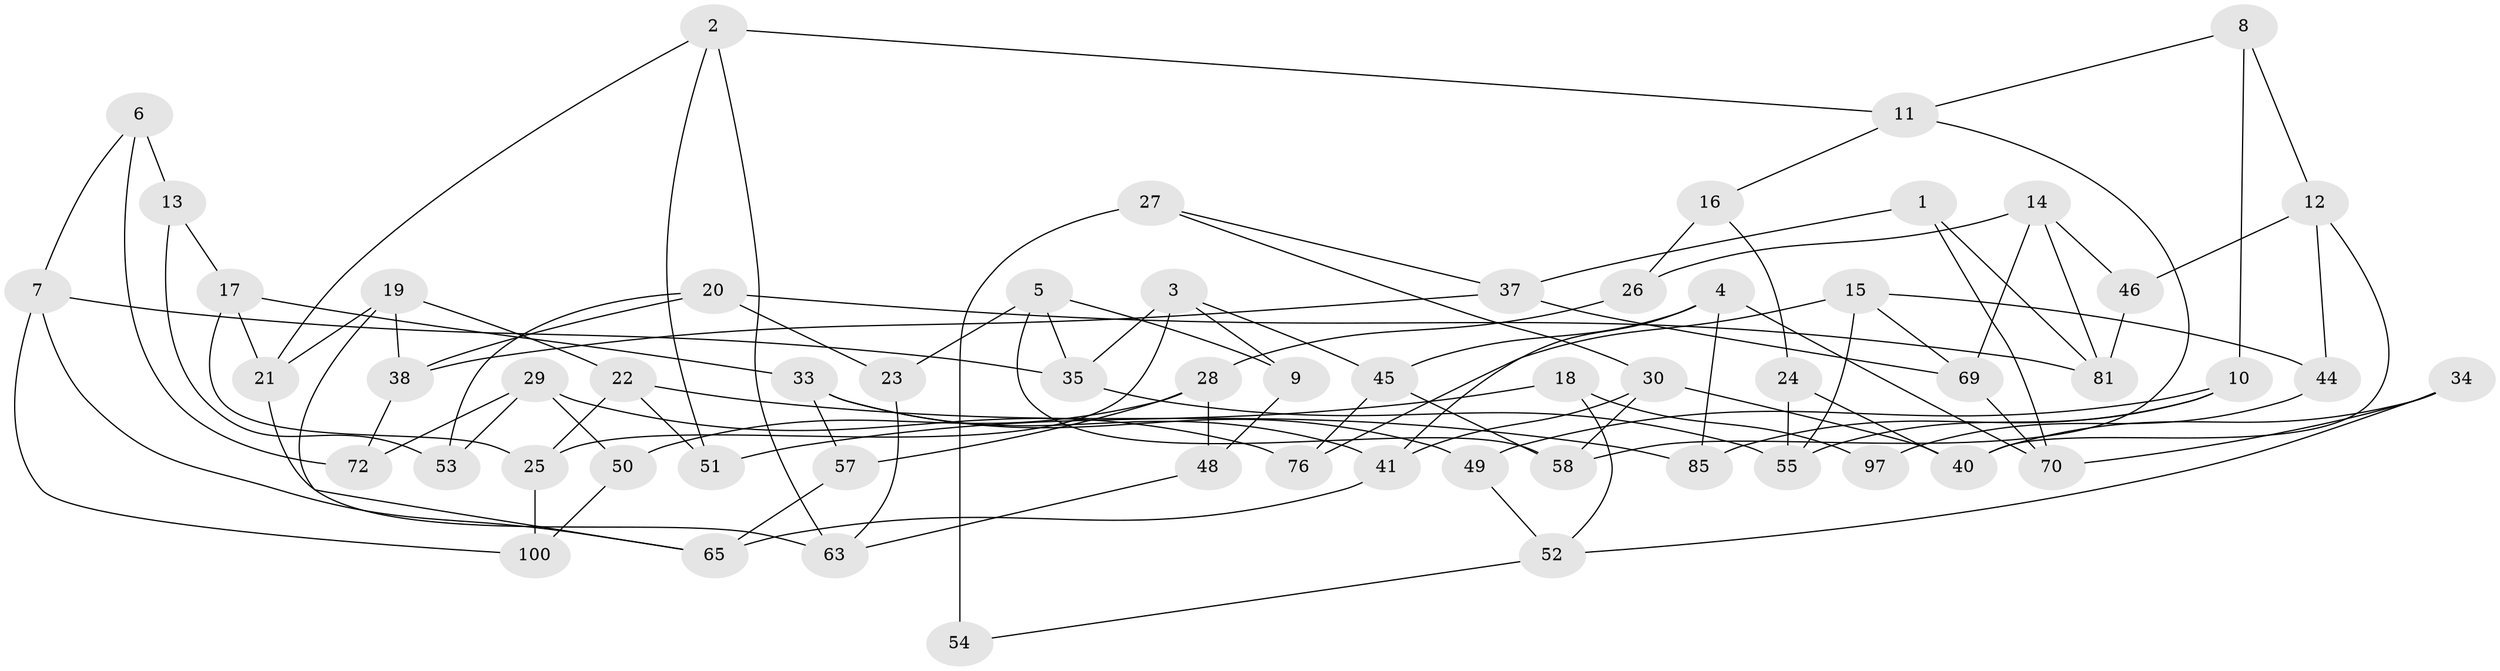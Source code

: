 // original degree distribution, {3: 1.0}
// Generated by graph-tools (version 1.1) at 2025/11/02/21/25 10:11:15]
// undirected, 60 vertices, 106 edges
graph export_dot {
graph [start="1"]
  node [color=gray90,style=filled];
  1;
  2 [super="+67"];
  3 [super="+91"];
  4 [super="+94"];
  5 [super="+99"];
  6 [super="+88"];
  7 [super="+60"];
  8;
  9;
  10 [super="+32"];
  11 [super="+73"];
  12 [super="+83"];
  13 [super="+43"];
  14 [super="+36"];
  15 [super="+64"];
  16 [super="+95"];
  17 [super="+96"];
  18 [super="+82"];
  19 [super="+62"];
  20 [super="+42"];
  21 [super="+61"];
  22 [super="+31"];
  23;
  24;
  25 [super="+56"];
  26 [super="+78"];
  27 [super="+68"];
  28 [super="+77"];
  29 [super="+90"];
  30 [super="+80"];
  33 [super="+59"];
  34;
  35 [super="+39"];
  37 [super="+93"];
  38 [super="+75"];
  40 [super="+86"];
  41 [super="+87"];
  44;
  45 [super="+47"];
  46;
  48;
  49;
  50;
  51;
  52 [super="+79"];
  53;
  54;
  55 [super="+66"];
  57;
  58 [super="+98"];
  63 [super="+71"];
  65 [super="+84"];
  69 [super="+74"];
  70 [super="+92"];
  72;
  76;
  81 [super="+89"];
  85;
  97;
  100;
  1 -- 37;
  1 -- 70;
  1 -- 81;
  2 -- 21;
  2 -- 51;
  2 -- 11;
  2 -- 63;
  3 -- 45;
  3 -- 25;
  3 -- 9;
  3 -- 35;
  4 -- 41;
  4 -- 45;
  4 -- 85;
  4 -- 70;
  5 -- 58;
  5 -- 35;
  5 -- 9;
  5 -- 23;
  6 -- 13 [weight=2];
  6 -- 72;
  6 -- 7;
  7 -- 100;
  7 -- 65;
  7 -- 35;
  8 -- 10;
  8 -- 11;
  8 -- 12;
  9 -- 48;
  10 -- 49;
  10 -- 85;
  10 -- 55;
  11 -- 16;
  11 -- 58;
  12 -- 44;
  12 -- 46;
  12 -- 40;
  13 -- 53;
  13 -- 17;
  14 -- 81;
  14 -- 69;
  14 -- 46;
  14 -- 26;
  15 -- 76;
  15 -- 55;
  15 -- 44;
  15 -- 69;
  16 -- 24;
  16 -- 26 [weight=2];
  17 -- 21;
  17 -- 25;
  17 -- 33;
  18 -- 97 [weight=2];
  18 -- 52;
  18 -- 51;
  19 -- 38;
  19 -- 22;
  19 -- 65;
  19 -- 21;
  20 -- 53;
  20 -- 23;
  20 -- 81;
  20 -- 38;
  21 -- 63;
  22 -- 51;
  22 -- 25;
  22 -- 85;
  23 -- 63;
  24 -- 55;
  24 -- 40;
  25 -- 100;
  26 -- 28;
  27 -- 54 [weight=2];
  27 -- 30;
  27 -- 37;
  28 -- 57;
  28 -- 50;
  28 -- 48;
  29 -- 53;
  29 -- 72;
  29 -- 50;
  29 -- 76;
  30 -- 40;
  30 -- 41;
  30 -- 58;
  33 -- 57;
  33 -- 49;
  33 -- 41;
  34 -- 40;
  34 -- 70;
  34 -- 52;
  35 -- 55;
  37 -- 69;
  37 -- 38;
  38 -- 72;
  41 -- 65;
  44 -- 97;
  45 -- 76;
  45 -- 58;
  46 -- 81;
  48 -- 63;
  49 -- 52;
  50 -- 100;
  52 -- 54;
  57 -- 65;
  69 -- 70;
}
